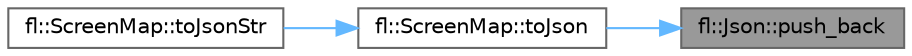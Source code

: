 digraph "fl::Json::push_back"
{
 // INTERACTIVE_SVG=YES
 // LATEX_PDF_SIZE
  bgcolor="transparent";
  edge [fontname=Helvetica,fontsize=10,labelfontname=Helvetica,labelfontsize=10];
  node [fontname=Helvetica,fontsize=10,shape=box,height=0.2,width=0.4];
  rankdir="RL";
  Node1 [id="Node000001",label="fl::Json::push_back",height=0.2,width=0.4,color="gray40", fillcolor="grey60", style="filled", fontcolor="black",tooltip=" "];
  Node1 -> Node2 [id="edge1_Node000001_Node000002",dir="back",color="steelblue1",style="solid",tooltip=" "];
  Node2 [id="Node000002",label="fl::ScreenMap::toJson",height=0.2,width=0.4,color="grey40", fillcolor="white", style="filled",URL="$d2/d78/classfl_1_1_screen_map_a00aa2580648abcf15187e47515b3b626.html#a00aa2580648abcf15187e47515b3b626",tooltip=" "];
  Node2 -> Node3 [id="edge2_Node000002_Node000003",dir="back",color="steelblue1",style="solid",tooltip=" "];
  Node3 [id="Node000003",label="fl::ScreenMap::toJsonStr",height=0.2,width=0.4,color="grey40", fillcolor="white", style="filled",URL="$d2/d78/classfl_1_1_screen_map_a83bd7dca541318127baf188a06122916.html#a83bd7dca541318127baf188a06122916",tooltip=" "];
}
